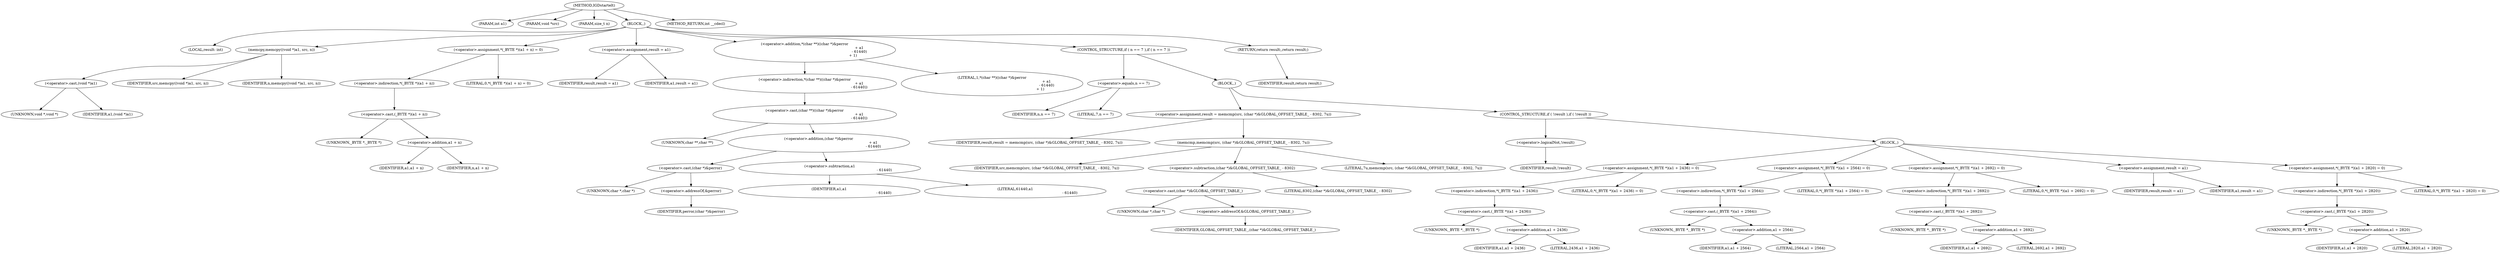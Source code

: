 digraph IGDstartelt {  
"1000102" [label = "(METHOD,IGDstartelt)" ]
"1000103" [label = "(PARAM,int a1)" ]
"1000104" [label = "(PARAM,void *src)" ]
"1000105" [label = "(PARAM,size_t n)" ]
"1000106" [label = "(BLOCK,,)" ]
"1000107" [label = "(LOCAL,result: int)" ]
"1000108" [label = "(memcpy,memcpy((void *)a1, src, n))" ]
"1000109" [label = "(<operator>.cast,(void *)a1)" ]
"1000110" [label = "(UNKNOWN,void *,void *)" ]
"1000111" [label = "(IDENTIFIER,a1,(void *)a1)" ]
"1000112" [label = "(IDENTIFIER,src,memcpy((void *)a1, src, n))" ]
"1000113" [label = "(IDENTIFIER,n,memcpy((void *)a1, src, n))" ]
"1000114" [label = "(<operator>.assignment,*(_BYTE *)(a1 + n) = 0)" ]
"1000115" [label = "(<operator>.indirection,*(_BYTE *)(a1 + n))" ]
"1000116" [label = "(<operator>.cast,(_BYTE *)(a1 + n))" ]
"1000117" [label = "(UNKNOWN,_BYTE *,_BYTE *)" ]
"1000118" [label = "(<operator>.addition,a1 + n)" ]
"1000119" [label = "(IDENTIFIER,a1,a1 + n)" ]
"1000120" [label = "(IDENTIFIER,n,a1 + n)" ]
"1000121" [label = "(LITERAL,0,*(_BYTE *)(a1 + n) = 0)" ]
"1000122" [label = "(<operator>.assignment,result = a1)" ]
"1000123" [label = "(IDENTIFIER,result,result = a1)" ]
"1000124" [label = "(IDENTIFIER,a1,result = a1)" ]
"1000125" [label = "(<operator>.addition,*(char **)((char *)&perror\n                                                                                               + a1\n                                                                                               - 61440)\n                                                                                    + 1)" ]
"1000126" [label = "(<operator>.indirection,*(char **)((char *)&perror\n                                                                                               + a1\n                                                                                               - 61440))" ]
"1000127" [label = "(<operator>.cast,(char **)((char *)&perror\n                                                                                               + a1\n                                                                                               - 61440))" ]
"1000128" [label = "(UNKNOWN,char **,char **)" ]
"1000129" [label = "(<operator>.addition,(char *)&perror\n                                                                                               + a1\n                                                                                               - 61440)" ]
"1000130" [label = "(<operator>.cast,(char *)&perror)" ]
"1000131" [label = "(UNKNOWN,char *,char *)" ]
"1000132" [label = "(<operator>.addressOf,&perror)" ]
"1000133" [label = "(IDENTIFIER,perror,(char *)&perror)" ]
"1000134" [label = "(<operator>.subtraction,a1\n                                                                                               - 61440)" ]
"1000135" [label = "(IDENTIFIER,a1,a1\n                                                                                               - 61440)" ]
"1000136" [label = "(LITERAL,61440,a1\n                                                                                               - 61440)" ]
"1000137" [label = "(LITERAL,1,*(char **)((char *)&perror\n                                                                                               + a1\n                                                                                               - 61440)\n                                                                                    + 1)" ]
"1000138" [label = "(CONTROL_STRUCTURE,if ( n == 7 ),if ( n == 7 ))" ]
"1000139" [label = "(<operator>.equals,n == 7)" ]
"1000140" [label = "(IDENTIFIER,n,n == 7)" ]
"1000141" [label = "(LITERAL,7,n == 7)" ]
"1000142" [label = "(BLOCK,,)" ]
"1000143" [label = "(<operator>.assignment,result = memcmp(src, (char *)&GLOBAL_OFFSET_TABLE_ - 8302, 7u))" ]
"1000144" [label = "(IDENTIFIER,result,result = memcmp(src, (char *)&GLOBAL_OFFSET_TABLE_ - 8302, 7u))" ]
"1000145" [label = "(memcmp,memcmp(src, (char *)&GLOBAL_OFFSET_TABLE_ - 8302, 7u))" ]
"1000146" [label = "(IDENTIFIER,src,memcmp(src, (char *)&GLOBAL_OFFSET_TABLE_ - 8302, 7u))" ]
"1000147" [label = "(<operator>.subtraction,(char *)&GLOBAL_OFFSET_TABLE_ - 8302)" ]
"1000148" [label = "(<operator>.cast,(char *)&GLOBAL_OFFSET_TABLE_)" ]
"1000149" [label = "(UNKNOWN,char *,char *)" ]
"1000150" [label = "(<operator>.addressOf,&GLOBAL_OFFSET_TABLE_)" ]
"1000151" [label = "(IDENTIFIER,GLOBAL_OFFSET_TABLE_,(char *)&GLOBAL_OFFSET_TABLE_)" ]
"1000152" [label = "(LITERAL,8302,(char *)&GLOBAL_OFFSET_TABLE_ - 8302)" ]
"1000153" [label = "(LITERAL,7u,memcmp(src, (char *)&GLOBAL_OFFSET_TABLE_ - 8302, 7u))" ]
"1000154" [label = "(CONTROL_STRUCTURE,if ( !result ),if ( !result ))" ]
"1000155" [label = "(<operator>.logicalNot,!result)" ]
"1000156" [label = "(IDENTIFIER,result,!result)" ]
"1000157" [label = "(BLOCK,,)" ]
"1000158" [label = "(<operator>.assignment,*(_BYTE *)(a1 + 2436) = 0)" ]
"1000159" [label = "(<operator>.indirection,*(_BYTE *)(a1 + 2436))" ]
"1000160" [label = "(<operator>.cast,(_BYTE *)(a1 + 2436))" ]
"1000161" [label = "(UNKNOWN,_BYTE *,_BYTE *)" ]
"1000162" [label = "(<operator>.addition,a1 + 2436)" ]
"1000163" [label = "(IDENTIFIER,a1,a1 + 2436)" ]
"1000164" [label = "(LITERAL,2436,a1 + 2436)" ]
"1000165" [label = "(LITERAL,0,*(_BYTE *)(a1 + 2436) = 0)" ]
"1000166" [label = "(<operator>.assignment,*(_BYTE *)(a1 + 2564) = 0)" ]
"1000167" [label = "(<operator>.indirection,*(_BYTE *)(a1 + 2564))" ]
"1000168" [label = "(<operator>.cast,(_BYTE *)(a1 + 2564))" ]
"1000169" [label = "(UNKNOWN,_BYTE *,_BYTE *)" ]
"1000170" [label = "(<operator>.addition,a1 + 2564)" ]
"1000171" [label = "(IDENTIFIER,a1,a1 + 2564)" ]
"1000172" [label = "(LITERAL,2564,a1 + 2564)" ]
"1000173" [label = "(LITERAL,0,*(_BYTE *)(a1 + 2564) = 0)" ]
"1000174" [label = "(<operator>.assignment,*(_BYTE *)(a1 + 2692) = 0)" ]
"1000175" [label = "(<operator>.indirection,*(_BYTE *)(a1 + 2692))" ]
"1000176" [label = "(<operator>.cast,(_BYTE *)(a1 + 2692))" ]
"1000177" [label = "(UNKNOWN,_BYTE *,_BYTE *)" ]
"1000178" [label = "(<operator>.addition,a1 + 2692)" ]
"1000179" [label = "(IDENTIFIER,a1,a1 + 2692)" ]
"1000180" [label = "(LITERAL,2692,a1 + 2692)" ]
"1000181" [label = "(LITERAL,0,*(_BYTE *)(a1 + 2692) = 0)" ]
"1000182" [label = "(<operator>.assignment,result = a1)" ]
"1000183" [label = "(IDENTIFIER,result,result = a1)" ]
"1000184" [label = "(IDENTIFIER,a1,result = a1)" ]
"1000185" [label = "(<operator>.assignment,*(_BYTE *)(a1 + 2820) = 0)" ]
"1000186" [label = "(<operator>.indirection,*(_BYTE *)(a1 + 2820))" ]
"1000187" [label = "(<operator>.cast,(_BYTE *)(a1 + 2820))" ]
"1000188" [label = "(UNKNOWN,_BYTE *,_BYTE *)" ]
"1000189" [label = "(<operator>.addition,a1 + 2820)" ]
"1000190" [label = "(IDENTIFIER,a1,a1 + 2820)" ]
"1000191" [label = "(LITERAL,2820,a1 + 2820)" ]
"1000192" [label = "(LITERAL,0,*(_BYTE *)(a1 + 2820) = 0)" ]
"1000193" [label = "(RETURN,return result;,return result;)" ]
"1000194" [label = "(IDENTIFIER,result,return result;)" ]
"1000195" [label = "(METHOD_RETURN,int __cdecl)" ]
  "1000102" -> "1000103" 
  "1000102" -> "1000104" 
  "1000102" -> "1000105" 
  "1000102" -> "1000106" 
  "1000102" -> "1000195" 
  "1000106" -> "1000107" 
  "1000106" -> "1000108" 
  "1000106" -> "1000114" 
  "1000106" -> "1000122" 
  "1000106" -> "1000125" 
  "1000106" -> "1000138" 
  "1000106" -> "1000193" 
  "1000108" -> "1000109" 
  "1000108" -> "1000112" 
  "1000108" -> "1000113" 
  "1000109" -> "1000110" 
  "1000109" -> "1000111" 
  "1000114" -> "1000115" 
  "1000114" -> "1000121" 
  "1000115" -> "1000116" 
  "1000116" -> "1000117" 
  "1000116" -> "1000118" 
  "1000118" -> "1000119" 
  "1000118" -> "1000120" 
  "1000122" -> "1000123" 
  "1000122" -> "1000124" 
  "1000125" -> "1000126" 
  "1000125" -> "1000137" 
  "1000126" -> "1000127" 
  "1000127" -> "1000128" 
  "1000127" -> "1000129" 
  "1000129" -> "1000130" 
  "1000129" -> "1000134" 
  "1000130" -> "1000131" 
  "1000130" -> "1000132" 
  "1000132" -> "1000133" 
  "1000134" -> "1000135" 
  "1000134" -> "1000136" 
  "1000138" -> "1000139" 
  "1000138" -> "1000142" 
  "1000139" -> "1000140" 
  "1000139" -> "1000141" 
  "1000142" -> "1000143" 
  "1000142" -> "1000154" 
  "1000143" -> "1000144" 
  "1000143" -> "1000145" 
  "1000145" -> "1000146" 
  "1000145" -> "1000147" 
  "1000145" -> "1000153" 
  "1000147" -> "1000148" 
  "1000147" -> "1000152" 
  "1000148" -> "1000149" 
  "1000148" -> "1000150" 
  "1000150" -> "1000151" 
  "1000154" -> "1000155" 
  "1000154" -> "1000157" 
  "1000155" -> "1000156" 
  "1000157" -> "1000158" 
  "1000157" -> "1000166" 
  "1000157" -> "1000174" 
  "1000157" -> "1000182" 
  "1000157" -> "1000185" 
  "1000158" -> "1000159" 
  "1000158" -> "1000165" 
  "1000159" -> "1000160" 
  "1000160" -> "1000161" 
  "1000160" -> "1000162" 
  "1000162" -> "1000163" 
  "1000162" -> "1000164" 
  "1000166" -> "1000167" 
  "1000166" -> "1000173" 
  "1000167" -> "1000168" 
  "1000168" -> "1000169" 
  "1000168" -> "1000170" 
  "1000170" -> "1000171" 
  "1000170" -> "1000172" 
  "1000174" -> "1000175" 
  "1000174" -> "1000181" 
  "1000175" -> "1000176" 
  "1000176" -> "1000177" 
  "1000176" -> "1000178" 
  "1000178" -> "1000179" 
  "1000178" -> "1000180" 
  "1000182" -> "1000183" 
  "1000182" -> "1000184" 
  "1000185" -> "1000186" 
  "1000185" -> "1000192" 
  "1000186" -> "1000187" 
  "1000187" -> "1000188" 
  "1000187" -> "1000189" 
  "1000189" -> "1000190" 
  "1000189" -> "1000191" 
  "1000193" -> "1000194" 
}
